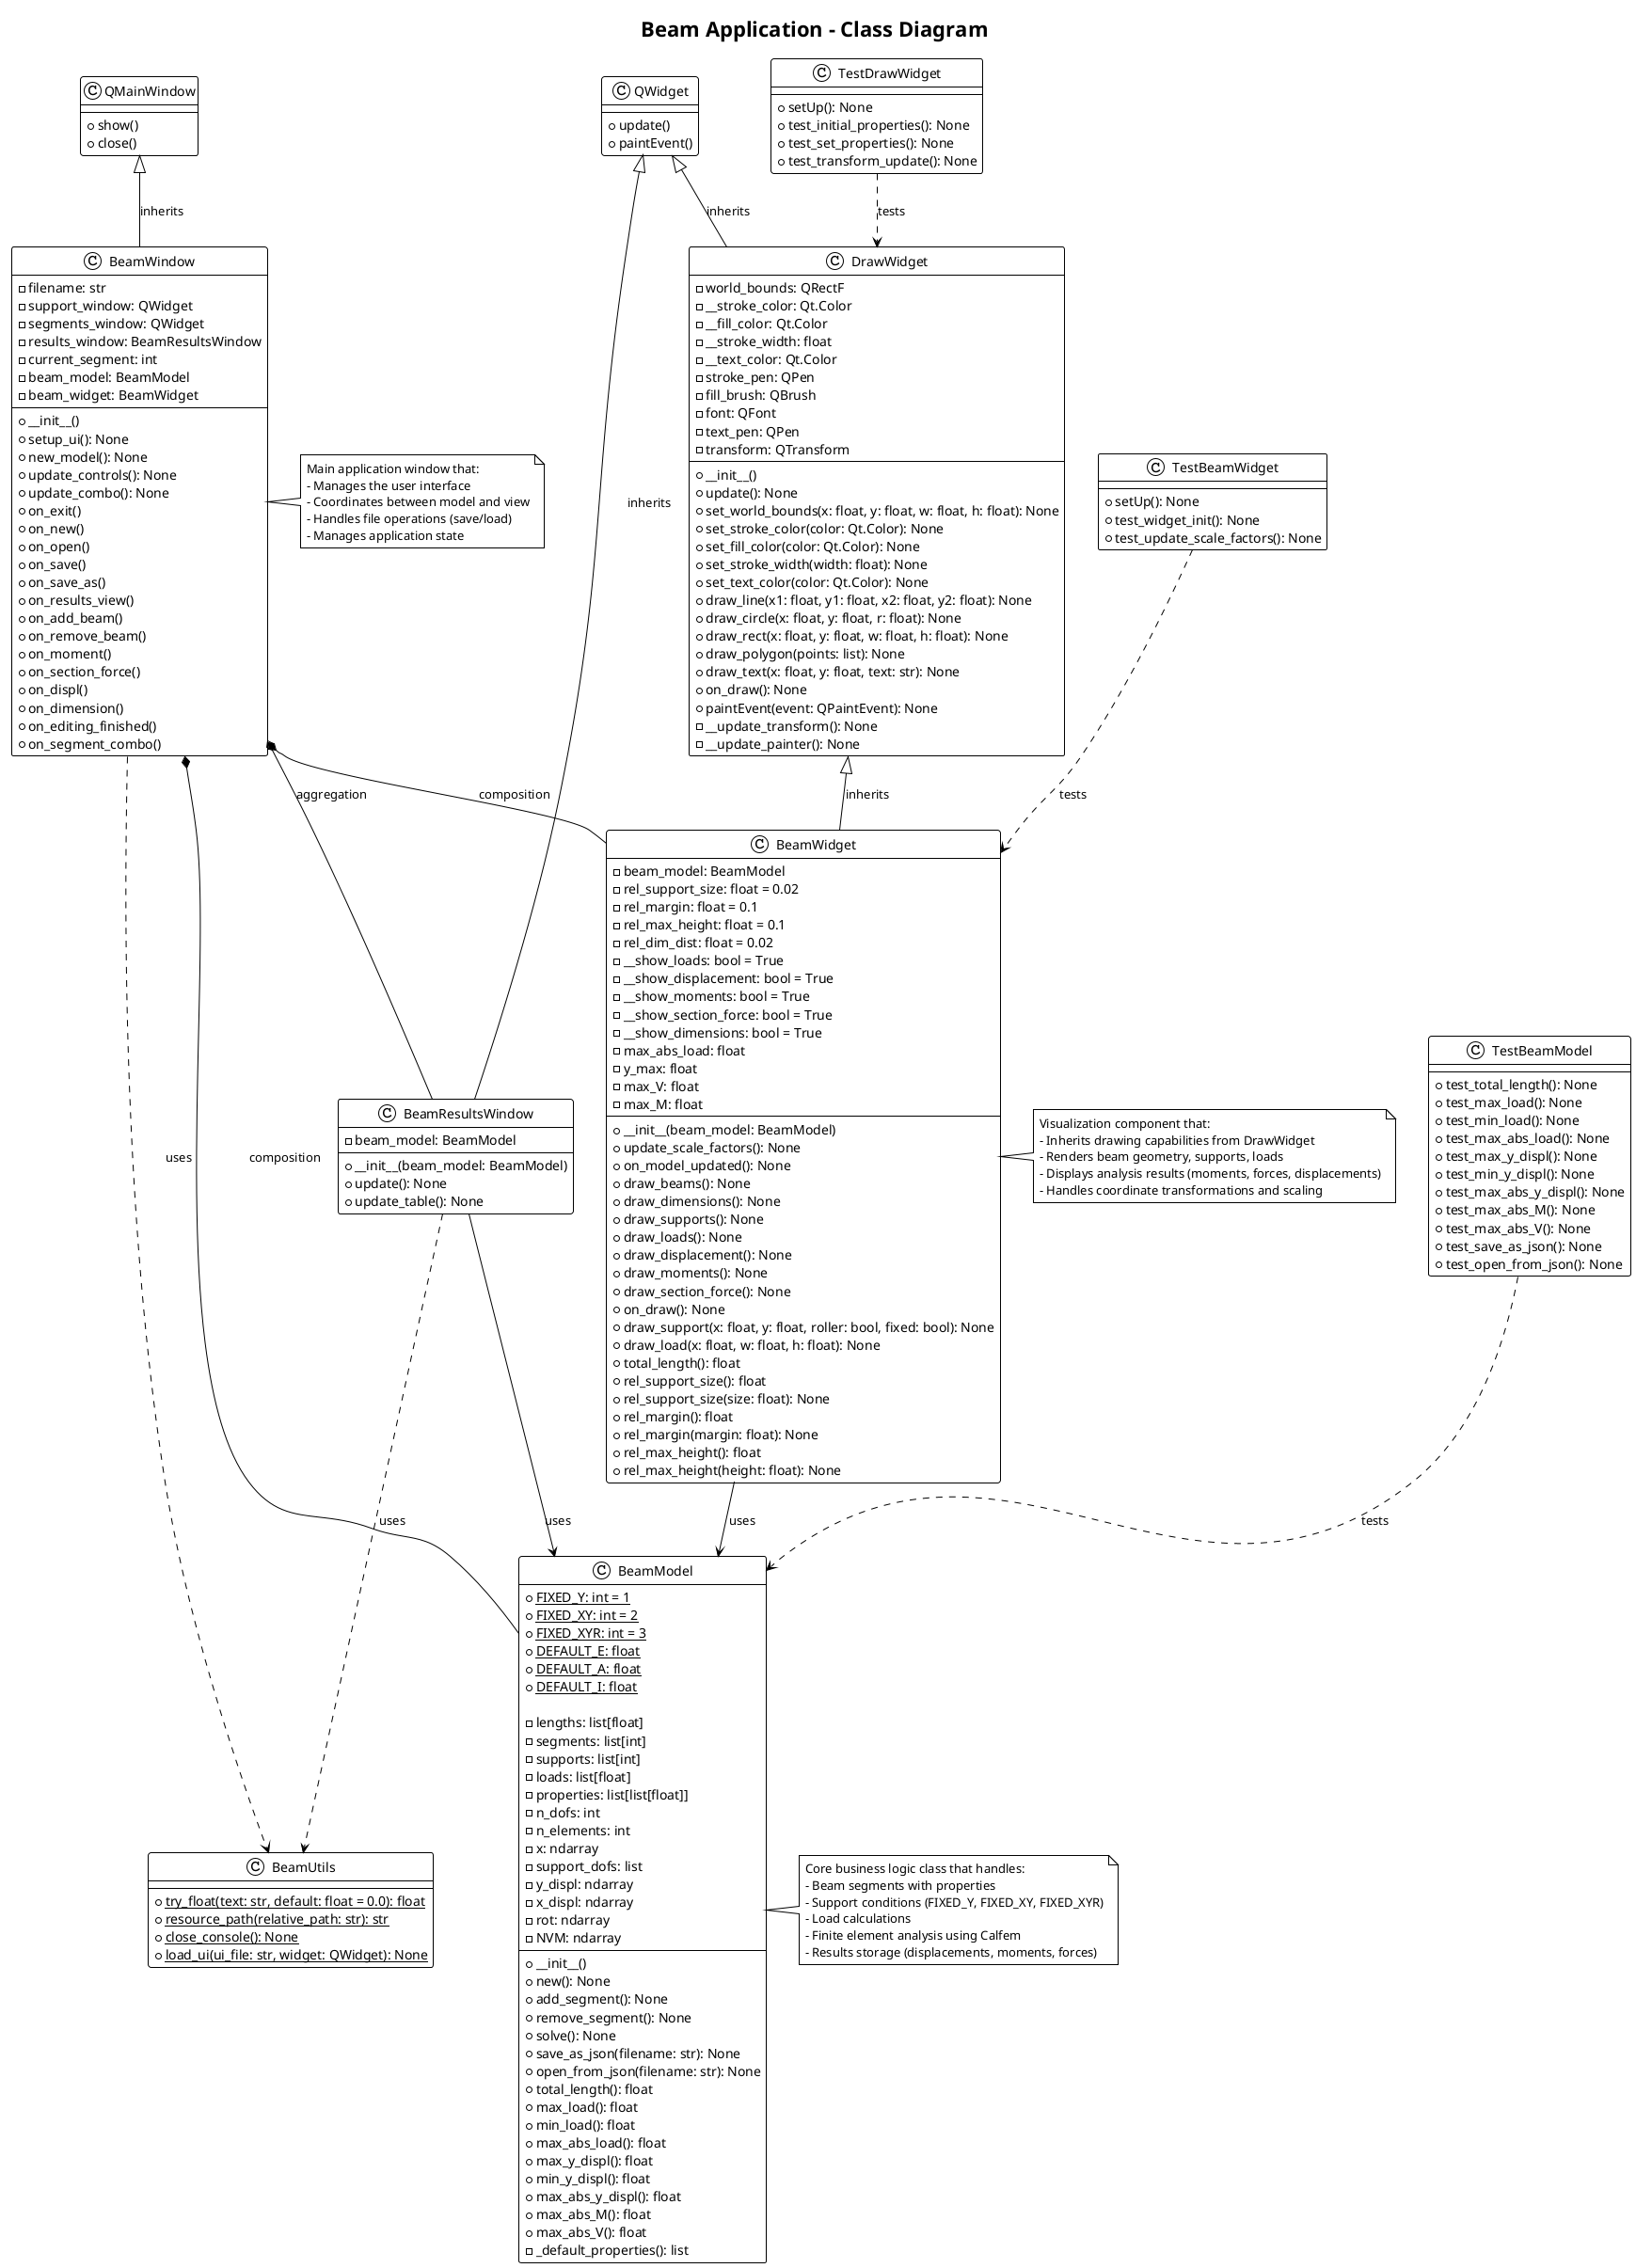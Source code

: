 @startuml BeamApplication_ClassDiagram

!theme plain
title Beam Application - Class Diagram

' External Qt Classes (simplified)
class QMainWindow {
    +show()
    +close()
}

class QWidget {
    +update()
    +paintEvent()
}

' Main Application Classes
class BeamWindow {
    -filename: str
    -support_window: QWidget
    -segments_window: QWidget  
    -results_window: BeamResultsWindow
    -current_segment: int
    -beam_model: BeamModel
    -beam_widget: BeamWidget
    
    +__init__()
    +setup_ui(): None
    +new_model(): None
    +update_controls(): None
    +update_combo(): None
    +on_exit()
    +on_new()
    +on_open()
    +on_save()
    +on_save_as()
    +on_results_view()
    +on_add_beam()
    +on_remove_beam()
    +on_moment()
    +on_section_force()
    +on_displ()
    +on_dimension()
    +on_editing_finished()
    +on_segment_combo()
}

class BeamModel {
    +{static} FIXED_Y: int = 1
    +{static} FIXED_XY: int = 2
    +{static} FIXED_XYR: int = 3
    +{static} DEFAULT_E: float
    +{static} DEFAULT_A: float
    +{static} DEFAULT_I: float
    
    -lengths: list[float]
    -segments: list[int]
    -supports: list[int]
    -loads: list[float]
    -properties: list[list[float]]
    -n_dofs: int
    -n_elements: int
    -x: ndarray
    -support_dofs: list
    -y_displ: ndarray
    -x_displ: ndarray
    -rot: ndarray
    -NVM: ndarray
    
    +__init__()
    +new(): None
    +add_segment(): None
    +remove_segment(): None
    +solve(): None
    +save_as_json(filename: str): None
    +open_from_json(filename: str): None
    +total_length(): float
    +max_load(): float
    +min_load(): float
    +max_abs_load(): float
    +max_y_displ(): float
    +min_y_displ(): float
    +max_abs_y_displ(): float
    +max_abs_M(): float
    +max_abs_V(): float
    -_default_properties(): list
}

class DrawWidget {
    -world_bounds: QRectF
    -__stroke_color: Qt.Color
    -__fill_color: Qt.Color
    -__stroke_width: float
    -__text_color: Qt.Color
    -stroke_pen: QPen
    -fill_brush: QBrush
    -font: QFont
    -text_pen: QPen
    -transform: QTransform
    
    +__init__()
    +update(): None
    +set_world_bounds(x: float, y: float, w: float, h: float): None
    +set_stroke_color(color: Qt.Color): None
    +set_fill_color(color: Qt.Color): None
    +set_stroke_width(width: float): None
    +set_text_color(color: Qt.Color): None
    +draw_line(x1: float, y1: float, x2: float, y2: float): None
    +draw_circle(x: float, y: float, r: float): None
    +draw_rect(x: float, y: float, w: float, h: float): None
    +draw_polygon(points: list): None
    +draw_text(x: float, y: float, text: str): None
    +on_draw(): None
    +paintEvent(event: QPaintEvent): None
    -__update_transform(): None
    -__update_painter(): None
}

class BeamWidget {
    -beam_model: BeamModel
    -rel_support_size: float = 0.02
    -rel_margin: float = 0.1
    -rel_max_height: float = 0.1
    -rel_dim_dist: float = 0.02
    -__show_loads: bool = True
    -__show_displacement: bool = True
    -__show_moments: bool = True
    -__show_section_force: bool = True
    -__show_dimensions: bool = True
    -max_abs_load: float
    -y_max: float
    -max_V: float
    -max_M: float
    
    +__init__(beam_model: BeamModel)
    +update_scale_factors(): None
    +on_model_updated(): None
    +draw_beams(): None
    +draw_dimensions(): None
    +draw_supports(): None
    +draw_loads(): None
    +draw_displacement(): None
    +draw_moments(): None
    +draw_section_force(): None
    +on_draw(): None
    +draw_support(x: float, y: float, roller: bool, fixed: bool): None
    +draw_load(x: float, w: float, h: float): None
    +total_length(): float
    +rel_support_size(): float
    +rel_support_size(size: float): None
    +rel_margin(): float
    +rel_margin(margin: float): None
    +rel_max_height(): float
    +rel_max_height(height: float): None
}

class BeamResultsWindow {
    -beam_model: BeamModel
    
    +__init__(beam_model: BeamModel)
    +update(): None
    +update_table(): None
}

' Utility classes
class BeamUtils {
    +{static} try_float(text: str, default: float = 0.0): float
    +{static} resource_path(relative_path: str): str
    +{static} close_console(): None
    +{static} load_ui(ui_file: str, widget: QWidget): None
}

' Test classes
class TestBeamModel {
    +test_total_length(): None
    +test_max_load(): None
    +test_min_load(): None
    +test_max_abs_load(): None
    +test_max_y_displ(): None
    +test_min_y_displ(): None
    +test_max_abs_y_displ(): None
    +test_max_abs_M(): None
    +test_max_abs_V(): None
    +test_save_as_json(): None
    +test_open_from_json(): None
}

class TestDrawWidget {
    +setUp(): None
    +test_initial_properties(): None
    +test_set_properties(): None
    +test_transform_update(): None
}

class TestBeamWidget {
    +setUp(): None
    +test_widget_init(): None
    +test_update_scale_factors(): None
}

' Relationships
QMainWindow <|-- BeamWindow : inherits
QWidget <|-- DrawWidget : inherits
QWidget <|-- BeamResultsWindow : inherits
DrawWidget <|-- BeamWidget : inherits

BeamWindow *-- BeamModel : composition
BeamWindow *-- BeamWidget : composition
BeamWindow o-- BeamResultsWindow : aggregation

BeamWidget --> BeamModel : uses
BeamResultsWindow --> BeamModel : uses

BeamWindow ..> BeamUtils : uses
BeamResultsWindow ..> BeamUtils : uses

TestBeamModel ..> BeamModel : tests
TestDrawWidget ..> DrawWidget : tests
TestBeamWidget ..> BeamWidget : tests

note right of BeamModel
    Core business logic class that handles:
    - Beam segments with properties
    - Support conditions (FIXED_Y, FIXED_XY, FIXED_XYR)
    - Load calculations
    - Finite element analysis using Calfem
    - Results storage (displacements, moments, forces)
end note

note right of BeamWidget
    Visualization component that:
    - Inherits drawing capabilities from DrawWidget
    - Renders beam geometry, supports, loads
    - Displays analysis results (moments, forces, displacements)
    - Handles coordinate transformations and scaling
end note

note right of BeamWindow
    Main application window that:
    - Manages the user interface
    - Coordinates between model and view
    - Handles file operations (save/load)
    - Manages application state
end note

@enduml